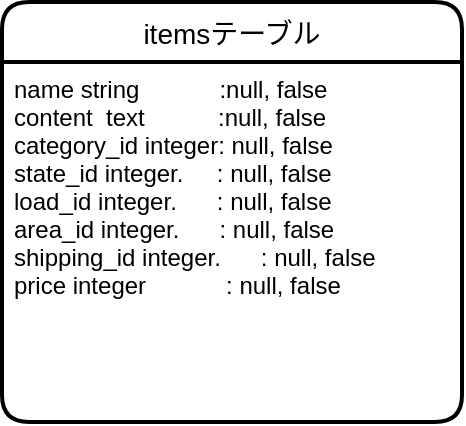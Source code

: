 <mxfile>
    <diagram id="wZdarm_f6XMUnSTjbV7j" name="ページ1">
        <mxGraphModel dx="496" dy="551" grid="1" gridSize="10" guides="1" tooltips="1" connect="1" arrows="1" fold="1" page="1" pageScale="1" pageWidth="827" pageHeight="1169" math="0" shadow="0">
            <root>
                <mxCell id="0"/>
                <mxCell id="1" parent="0"/>
                <mxCell id="11" value="itemsテーブル" style="swimlane;childLayout=stackLayout;horizontal=1;startSize=30;horizontalStack=0;rounded=1;fontSize=14;fontStyle=0;strokeWidth=2;resizeParent=0;resizeLast=1;shadow=0;dashed=0;align=center;" vertex="1" parent="1">
                    <mxGeometry x="90" y="170" width="230" height="210" as="geometry"/>
                </mxCell>
                <mxCell id="12" value="name string            :null, false&#10;content  text           :null, false&#10;category_id integer: null, false&#10;state_id integer.     : null, false&#10;load_id integer.      : null, false&#10;area_id integer.      : null, false&#10;shipping_id integer.      : null, false&#10;price integer            : null, false&#10;" style="align=left;strokeColor=none;fillColor=none;spacingLeft=4;fontSize=12;verticalAlign=top;resizable=0;rotatable=0;part=1;" vertex="1" parent="11">
                    <mxGeometry y="30" width="230" height="180" as="geometry"/>
                </mxCell>
            </root>
        </mxGraphModel>
    </diagram>
</mxfile>